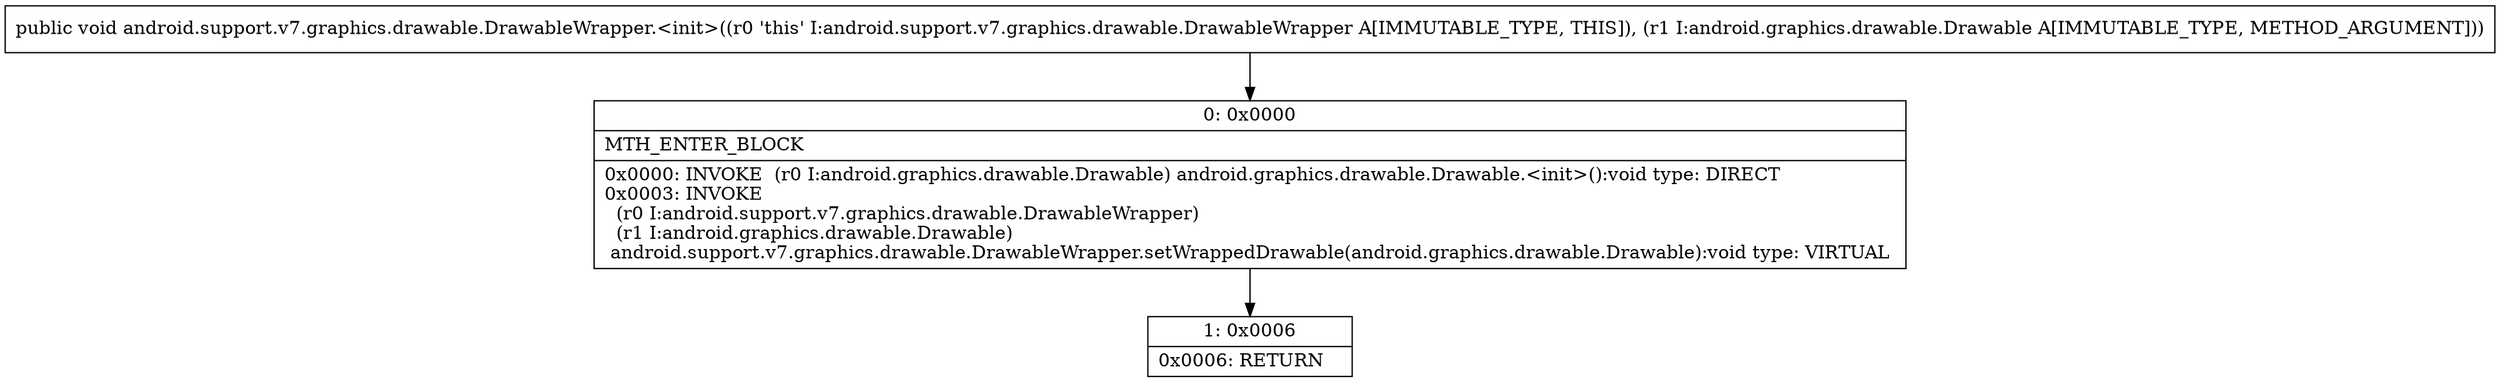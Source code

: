 digraph "CFG forandroid.support.v7.graphics.drawable.DrawableWrapper.\<init\>(Landroid\/graphics\/drawable\/Drawable;)V" {
Node_0 [shape=record,label="{0\:\ 0x0000|MTH_ENTER_BLOCK\l|0x0000: INVOKE  (r0 I:android.graphics.drawable.Drawable) android.graphics.drawable.Drawable.\<init\>():void type: DIRECT \l0x0003: INVOKE  \l  (r0 I:android.support.v7.graphics.drawable.DrawableWrapper)\l  (r1 I:android.graphics.drawable.Drawable)\l android.support.v7.graphics.drawable.DrawableWrapper.setWrappedDrawable(android.graphics.drawable.Drawable):void type: VIRTUAL \l}"];
Node_1 [shape=record,label="{1\:\ 0x0006|0x0006: RETURN   \l}"];
MethodNode[shape=record,label="{public void android.support.v7.graphics.drawable.DrawableWrapper.\<init\>((r0 'this' I:android.support.v7.graphics.drawable.DrawableWrapper A[IMMUTABLE_TYPE, THIS]), (r1 I:android.graphics.drawable.Drawable A[IMMUTABLE_TYPE, METHOD_ARGUMENT])) }"];
MethodNode -> Node_0;
Node_0 -> Node_1;
}

